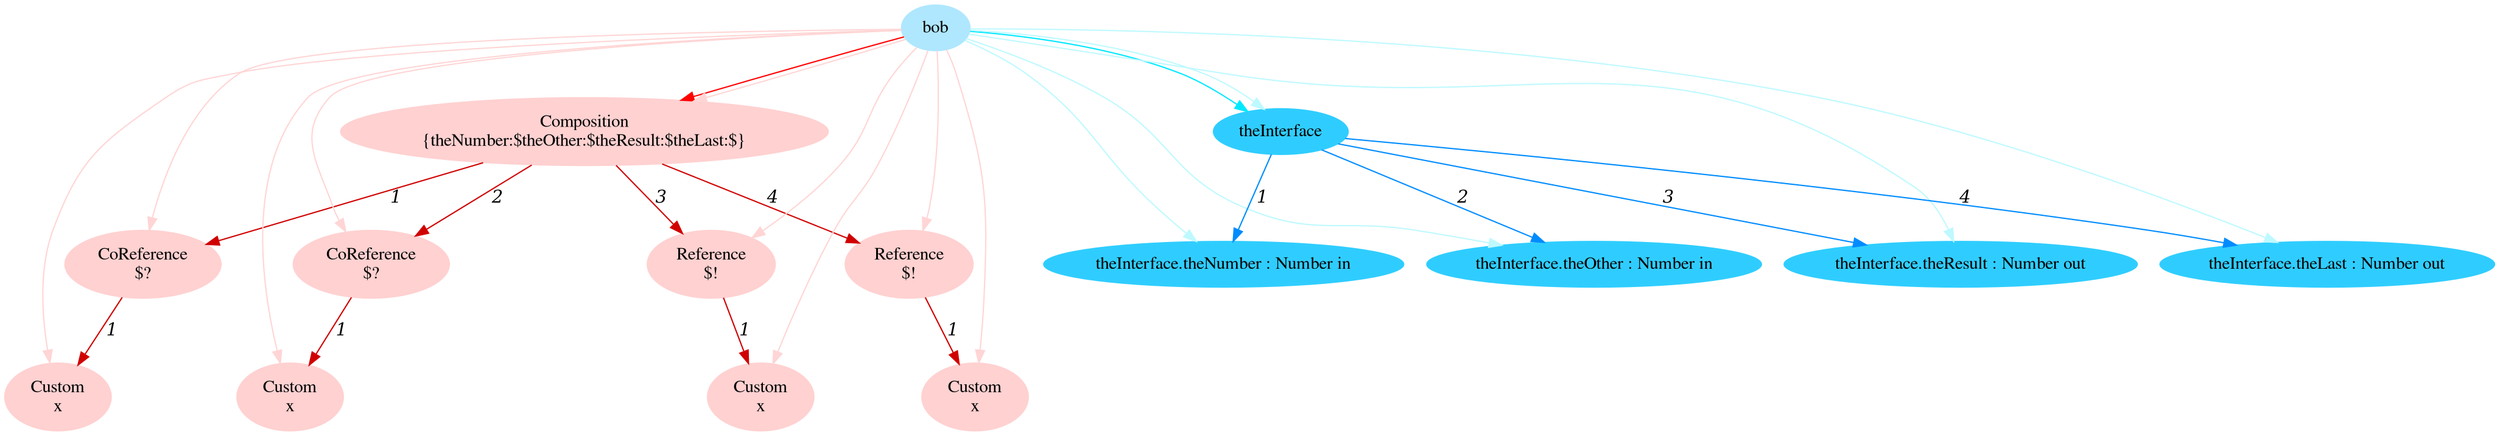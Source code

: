 digraph g{node_14732 [shape="ellipse", style="filled", color="#ffd1d1", fontname="Times", label="Composition
{theNumber:$theOther:$theResult:$theLast:$}" ]
node_14734 [shape="ellipse", style="filled", color="#ffd1d1", fontname="Times", label="CoReference
$?" ]
node_14736 [shape="ellipse", style="filled", color="#ffd1d1", fontname="Times", label="Custom
x" ]
node_14739 [shape="ellipse", style="filled", color="#ffd1d1", fontname="Times", label="CoReference
$?" ]
node_14741 [shape="ellipse", style="filled", color="#ffd1d1", fontname="Times", label="Custom
x" ]
node_14744 [shape="ellipse", style="filled", color="#ffd1d1", fontname="Times", label="Reference
$!" ]
node_14746 [shape="ellipse", style="filled", color="#ffd1d1", fontname="Times", label="Custom
x" ]
node_14749 [shape="ellipse", style="filled", color="#ffd1d1", fontname="Times", label="Reference
$!" ]
node_14751 [shape="ellipse", style="filled", color="#ffd1d1", fontname="Times", label="Custom
x" ]
node_14716 [shape="ellipse", style="filled", color="#afe7ff", fontname="Times", label="bob" ]
node_14717 [shape="ellipse", style="filled", color="#2fcdff", fontname="Times", label="theInterface" ]
node_14718 [shape="ellipse", style="filled", color="#2fcdff", fontname="Times", label="theInterface.theNumber : Number in" ]
node_14720 [shape="ellipse", style="filled", color="#2fcdff", fontname="Times", label="theInterface.theOther : Number in" ]
node_14722 [shape="ellipse", style="filled", color="#2fcdff", fontname="Times", label="theInterface.theResult : Number out" ]
node_14724 [shape="ellipse", style="filled", color="#2fcdff", fontname="Times", label="theInterface.theLast : Number out" ]
node_14734 -> node_14736 [dir=forward, arrowHead=normal, fontname="Times-Italic", arrowsize=1, color="#d00000", label="1",  headlabel="", taillabel="" ]
node_14739 -> node_14741 [dir=forward, arrowHead=normal, fontname="Times-Italic", arrowsize=1, color="#d00000", label="1",  headlabel="", taillabel="" ]
node_14744 -> node_14746 [dir=forward, arrowHead=normal, fontname="Times-Italic", arrowsize=1, color="#d00000", label="1",  headlabel="", taillabel="" ]
node_14749 -> node_14751 [dir=forward, arrowHead=normal, fontname="Times-Italic", arrowsize=1, color="#d00000", label="1",  headlabel="", taillabel="" ]
node_14732 -> node_14734 [dir=forward, arrowHead=normal, fontname="Times-Italic", arrowsize=1, color="#d00000", label="1",  headlabel="", taillabel="" ]
node_14732 -> node_14739 [dir=forward, arrowHead=normal, fontname="Times-Italic", arrowsize=1, color="#d00000", label="2",  headlabel="", taillabel="" ]
node_14732 -> node_14744 [dir=forward, arrowHead=normal, fontname="Times-Italic", arrowsize=1, color="#d00000", label="3",  headlabel="", taillabel="" ]
node_14732 -> node_14749 [dir=forward, arrowHead=normal, fontname="Times-Italic", arrowsize=1, color="#d00000", label="4",  headlabel="", taillabel="" ]
node_14716 -> node_14732 [dir=forward, arrowHead=normal, fontname="Times-Italic", arrowsize=1, color="#ff0000", label="",  headlabel="", taillabel="" ]
node_14716 -> node_14732 [dir=forward, arrowHead=normal, fontname="Times-Italic", arrowsize=1, color="#ffd5d5", label="",  headlabel="", taillabel="" ]
node_14716 -> node_14734 [dir=forward, arrowHead=normal, fontname="Times-Italic", arrowsize=1, color="#ffd5d5", label="",  headlabel="", taillabel="" ]
node_14716 -> node_14736 [dir=forward, arrowHead=normal, fontname="Times-Italic", arrowsize=1, color="#ffd5d5", label="",  headlabel="", taillabel="" ]
node_14716 -> node_14739 [dir=forward, arrowHead=normal, fontname="Times-Italic", arrowsize=1, color="#ffd5d5", label="",  headlabel="", taillabel="" ]
node_14716 -> node_14741 [dir=forward, arrowHead=normal, fontname="Times-Italic", arrowsize=1, color="#ffd5d5", label="",  headlabel="", taillabel="" ]
node_14716 -> node_14744 [dir=forward, arrowHead=normal, fontname="Times-Italic", arrowsize=1, color="#ffd5d5", label="",  headlabel="", taillabel="" ]
node_14716 -> node_14746 [dir=forward, arrowHead=normal, fontname="Times-Italic", arrowsize=1, color="#ffd5d5", label="",  headlabel="", taillabel="" ]
node_14716 -> node_14749 [dir=forward, arrowHead=normal, fontname="Times-Italic", arrowsize=1, color="#ffd5d5", label="",  headlabel="", taillabel="" ]
node_14716 -> node_14751 [dir=forward, arrowHead=normal, fontname="Times-Italic", arrowsize=1, color="#ffd5d5", label="",  headlabel="", taillabel="" ]
node_14716 -> node_14717 [dir=forward, arrowHead=normal, fontname="Times-Italic", arrowsize=1, color="#00e8ff", label="",  headlabel="", taillabel="" ]
node_14716 -> node_14718 [dir=forward, arrowHead=normal, fontname="Times-Italic", arrowsize=1, color="#bef9ff", label="",  headlabel="", taillabel="" ]
node_14716 -> node_14720 [dir=forward, arrowHead=normal, fontname="Times-Italic", arrowsize=1, color="#bef9ff", label="",  headlabel="", taillabel="" ]
node_14716 -> node_14722 [dir=forward, arrowHead=normal, fontname="Times-Italic", arrowsize=1, color="#bef9ff", label="",  headlabel="", taillabel="" ]
node_14716 -> node_14724 [dir=forward, arrowHead=normal, fontname="Times-Italic", arrowsize=1, color="#bef9ff", label="",  headlabel="", taillabel="" ]
node_14716 -> node_14717 [dir=forward, arrowHead=normal, fontname="Times-Italic", arrowsize=1, color="#bef9ff", label="",  headlabel="", taillabel="" ]
node_14717 -> node_14718 [dir=forward, arrowHead=normal, fontname="Times-Italic", arrowsize=1, color="#008cff", label="1",  headlabel="", taillabel="" ]
node_14717 -> node_14720 [dir=forward, arrowHead=normal, fontname="Times-Italic", arrowsize=1, color="#008cff", label="2",  headlabel="", taillabel="" ]
node_14717 -> node_14722 [dir=forward, arrowHead=normal, fontname="Times-Italic", arrowsize=1, color="#008cff", label="3",  headlabel="", taillabel="" ]
node_14717 -> node_14724 [dir=forward, arrowHead=normal, fontname="Times-Italic", arrowsize=1, color="#008cff", label="4",  headlabel="", taillabel="" ]
}